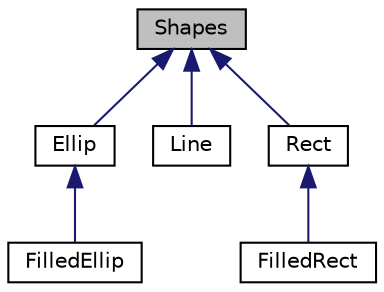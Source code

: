digraph "Shapes"
{
  edge [fontname="Helvetica",fontsize="10",labelfontname="Helvetica",labelfontsize="10"];
  node [fontname="Helvetica",fontsize="10",shape=record];
  Node1 [label="Shapes",height=0.2,width=0.4,color="black", fillcolor="grey75", style="filled", fontcolor="black"];
  Node1 -> Node2 [dir="back",color="midnightblue",fontsize="10",style="solid"];
  Node2 [label="Ellip",height=0.2,width=0.4,color="black", fillcolor="white", style="filled",URL="$classEllip.html"];
  Node2 -> Node3 [dir="back",color="midnightblue",fontsize="10",style="solid"];
  Node3 [label="FilledEllip",height=0.2,width=0.4,color="black", fillcolor="white", style="filled",URL="$classFilledEllip.html"];
  Node1 -> Node4 [dir="back",color="midnightblue",fontsize="10",style="solid"];
  Node4 [label="Line",height=0.2,width=0.4,color="black", fillcolor="white", style="filled",URL="$classLine.html"];
  Node1 -> Node5 [dir="back",color="midnightblue",fontsize="10",style="solid"];
  Node5 [label="Rect",height=0.2,width=0.4,color="black", fillcolor="white", style="filled",URL="$classRect.html"];
  Node5 -> Node6 [dir="back",color="midnightblue",fontsize="10",style="solid"];
  Node6 [label="FilledRect",height=0.2,width=0.4,color="black", fillcolor="white", style="filled",URL="$classFilledRect.html"];
}

